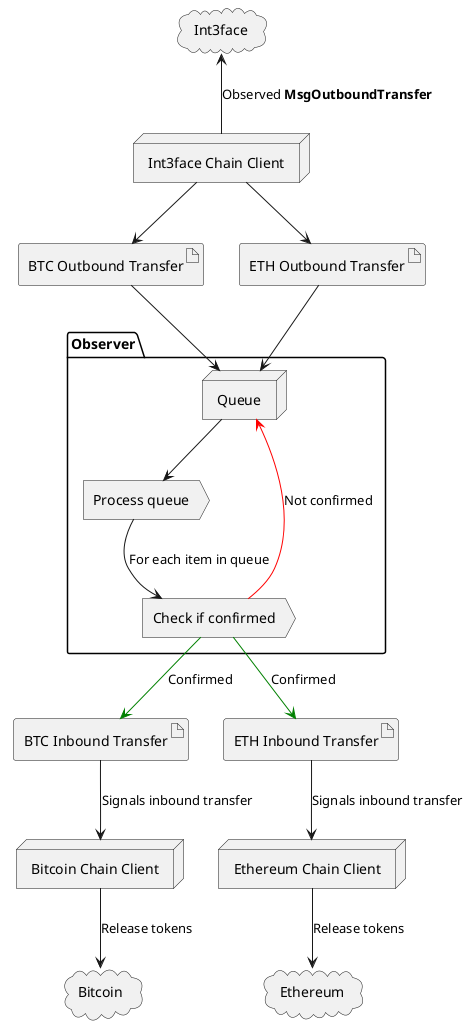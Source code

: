 @startuml observer_int3face_outbound
cloud "Bitcoin" as btc
cloud "Ethereum" as eth
cloud "Int3face" as int3

node "Bitcoin Chain Client" as btcClient
node "Ethereum Chain Client" as ethClient
node "Int3face Chain Client" as int3Client

artifact "BTC Outbound Transfer" as btcOut
artifact "ETH Outbound Transfer" as ethOut
artifact "BTC Inbound Transfer" as btcIn
artifact "ETH Inbound Transfer" as ethIn

folder "Observer" as observer {
    node "Queue" as queue
    action "Process queue" as process
    action "Check if confirmed" as confirm
}

int3Client -u-> int3: "Observed **MsgOutboundTransfer**"

int3Client -d-> btcOut
int3Client -d-> ethOut

btcOut -d-> queue
ethOut -d-> queue

queue -d-> process
process -d-> confirm: For each item in queue
confirm -d-> btcIn #green: Confirmed
confirm -d-> ethIn #green: Confirmed
confirm --> queue #red: Not confirmed

btcIn -d-> btcClient: Signals inbound transfer
ethIn -d-> ethClient: Signals inbound transfer

btcClient -d-> btc: Release tokens
ethClient -d-> eth: Release tokens
@enduml